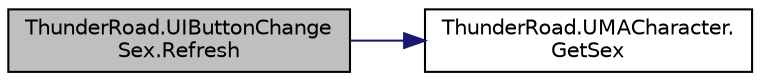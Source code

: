 digraph "ThunderRoad.UIButtonChangeSex.Refresh"
{
 // LATEX_PDF_SIZE
  edge [fontname="Helvetica",fontsize="10",labelfontname="Helvetica",labelfontsize="10"];
  node [fontname="Helvetica",fontsize="10",shape=record];
  rankdir="LR";
  Node1 [label="ThunderRoad.UIButtonChange\lSex.Refresh",height=0.2,width=0.4,color="black", fillcolor="grey75", style="filled", fontcolor="black",tooltip="Refreshes this instance."];
  Node1 -> Node2 [color="midnightblue",fontsize="10",style="solid",fontname="Helvetica"];
  Node2 [label="ThunderRoad.UMACharacter.\lGetSex",height=0.2,width=0.4,color="black", fillcolor="white", style="filled",URL="$class_thunder_road_1_1_u_m_a_character.html#ae5cd985fd2dcbc70ec4da1f778e4c16d",tooltip="Gets the sex."];
}
